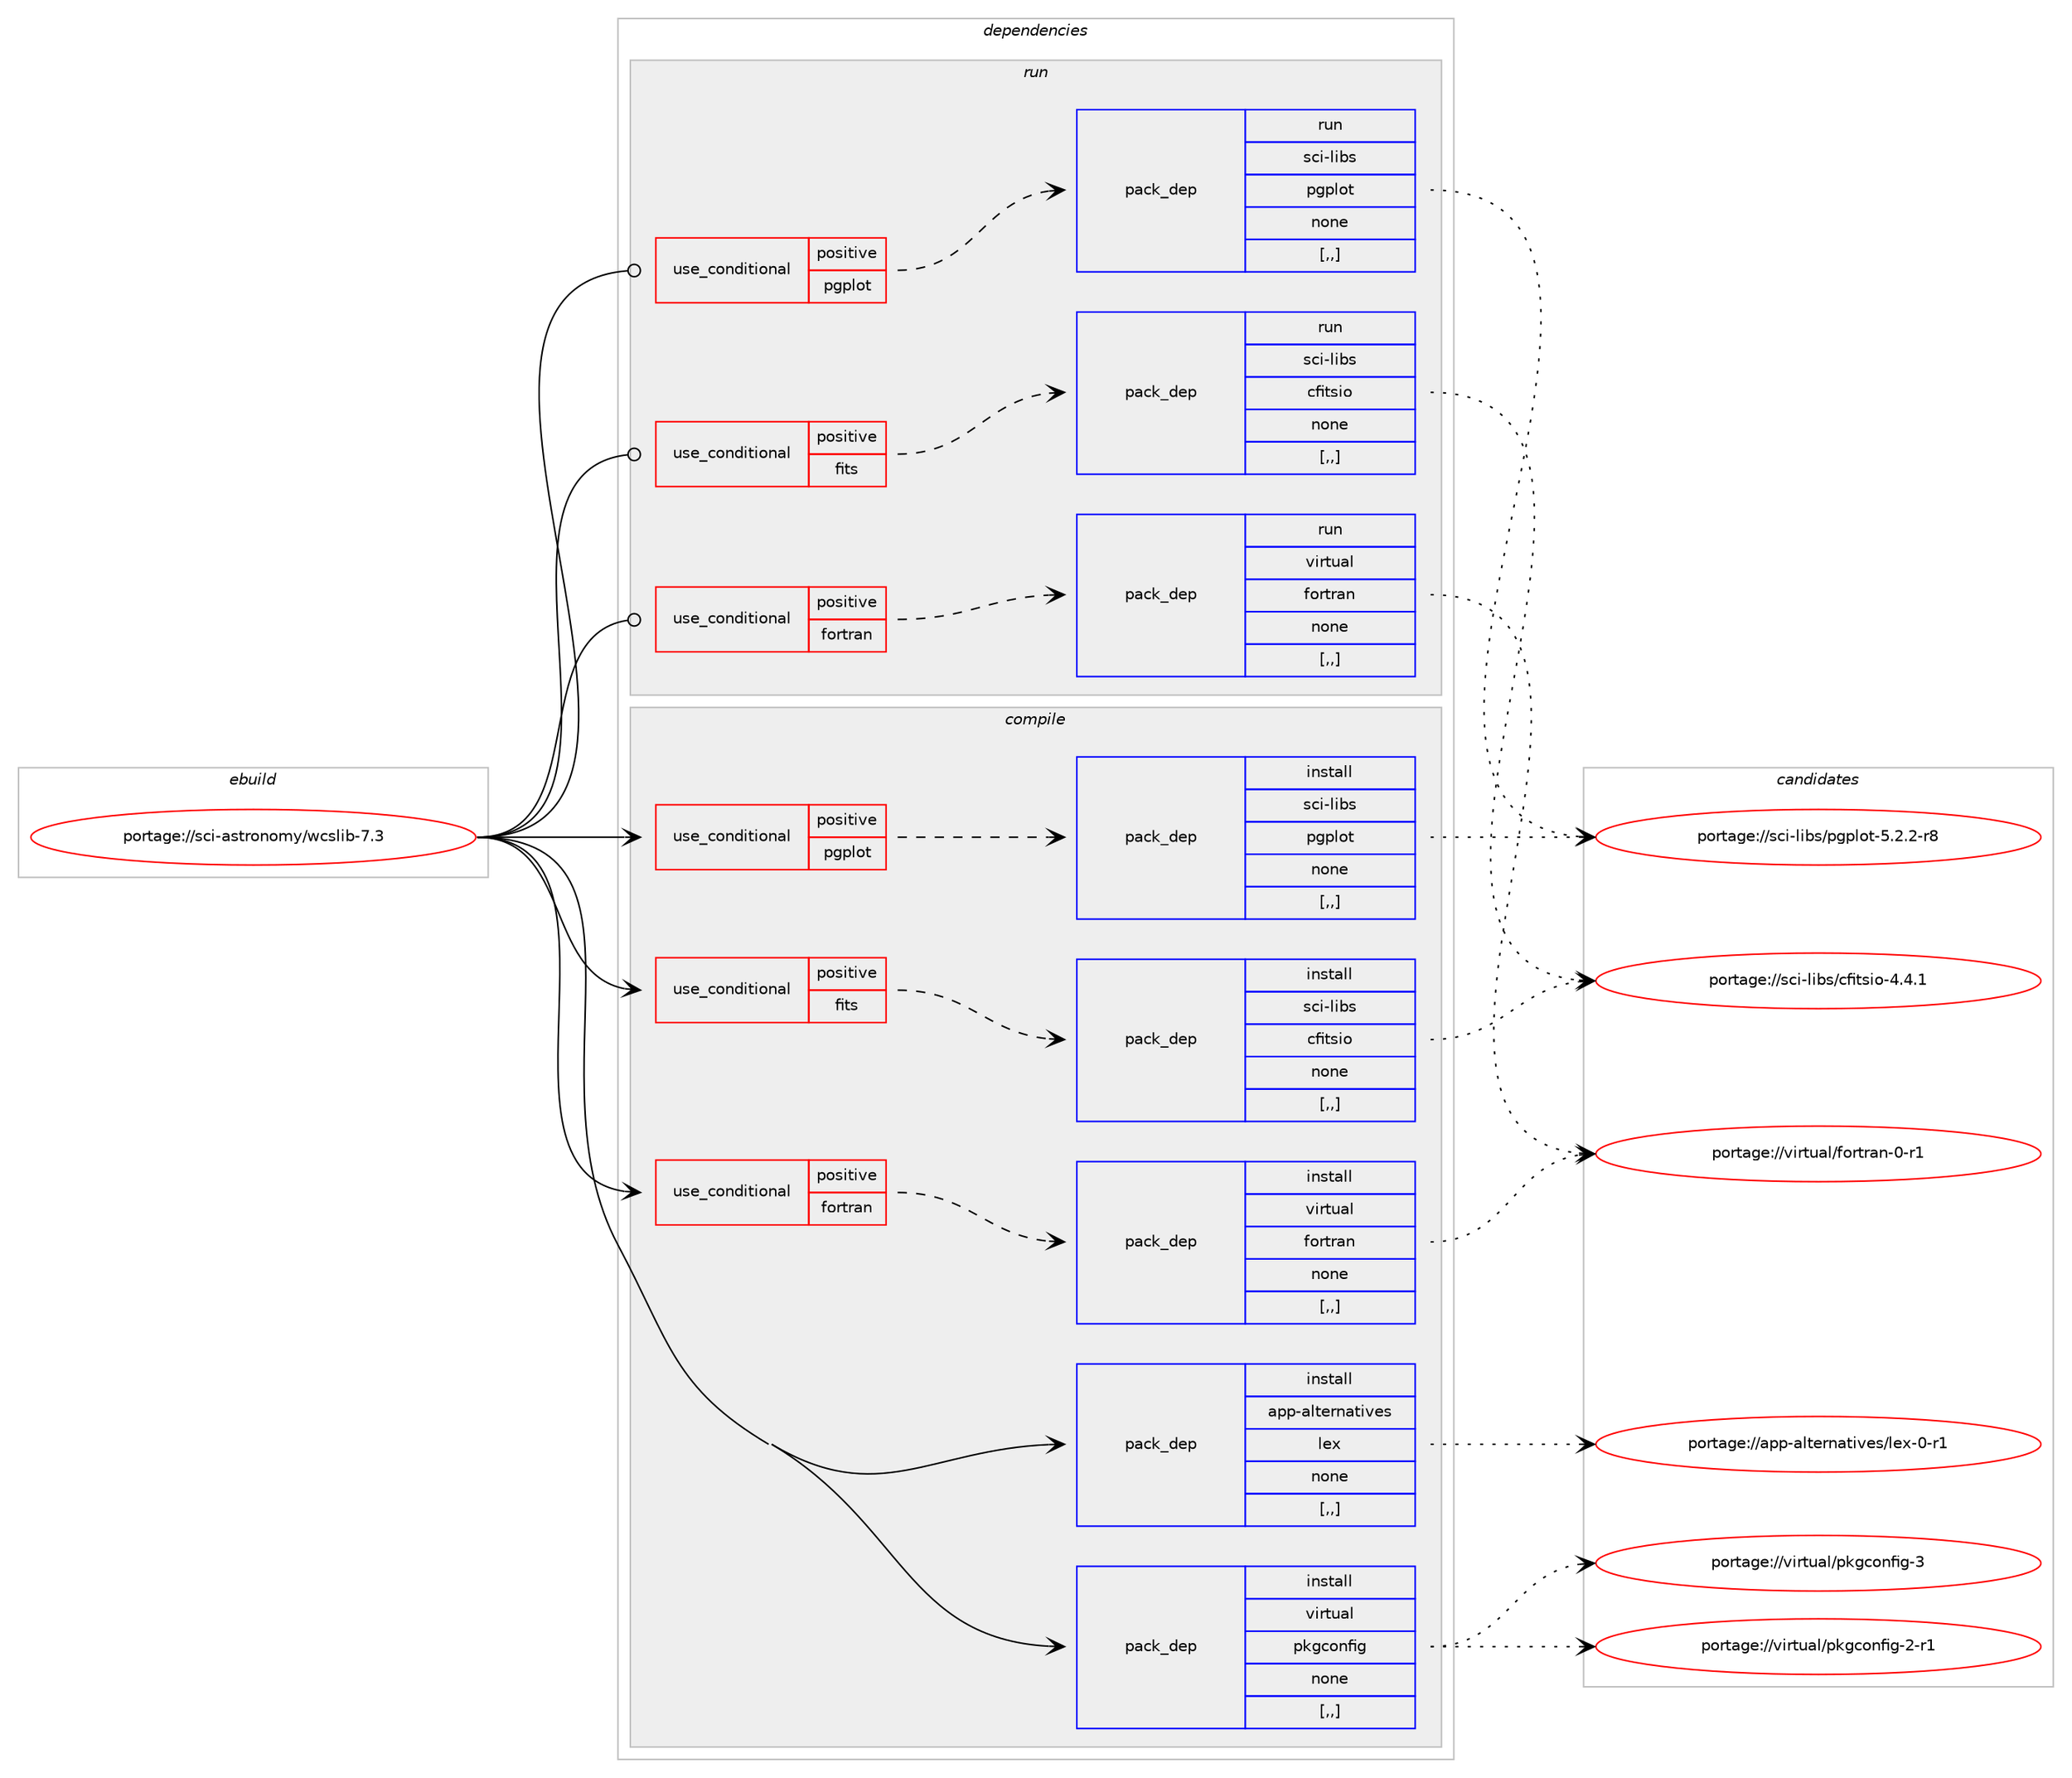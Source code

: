 digraph prolog {

# *************
# Graph options
# *************

newrank=true;
concentrate=true;
compound=true;
graph [rankdir=LR,fontname=Helvetica,fontsize=10,ranksep=1.5];#, ranksep=2.5, nodesep=0.2];
edge  [arrowhead=vee];
node  [fontname=Helvetica,fontsize=10];

# **********
# The ebuild
# **********

subgraph cluster_leftcol {
color=gray;
label=<<i>ebuild</i>>;
id [label="portage://sci-astronomy/wcslib-7.3", color=red, width=4, href="../sci-astronomy/wcslib-7.3.svg"];
}

# ****************
# The dependencies
# ****************

subgraph cluster_midcol {
color=gray;
label=<<i>dependencies</i>>;
subgraph cluster_compile {
fillcolor="#eeeeee";
style=filled;
label=<<i>compile</i>>;
subgraph cond103712 {
dependency391553 [label=<<TABLE BORDER="0" CELLBORDER="1" CELLSPACING="0" CELLPADDING="4"><TR><TD ROWSPAN="3" CELLPADDING="10">use_conditional</TD></TR><TR><TD>positive</TD></TR><TR><TD>fits</TD></TR></TABLE>>, shape=none, color=red];
subgraph pack285046 {
dependency391554 [label=<<TABLE BORDER="0" CELLBORDER="1" CELLSPACING="0" CELLPADDING="4" WIDTH="220"><TR><TD ROWSPAN="6" CELLPADDING="30">pack_dep</TD></TR><TR><TD WIDTH="110">install</TD></TR><TR><TD>sci-libs</TD></TR><TR><TD>cfitsio</TD></TR><TR><TD>none</TD></TR><TR><TD>[,,]</TD></TR></TABLE>>, shape=none, color=blue];
}
dependency391553:e -> dependency391554:w [weight=20,style="dashed",arrowhead="vee"];
}
id:e -> dependency391553:w [weight=20,style="solid",arrowhead="vee"];
subgraph cond103713 {
dependency391555 [label=<<TABLE BORDER="0" CELLBORDER="1" CELLSPACING="0" CELLPADDING="4"><TR><TD ROWSPAN="3" CELLPADDING="10">use_conditional</TD></TR><TR><TD>positive</TD></TR><TR><TD>fortran</TD></TR></TABLE>>, shape=none, color=red];
subgraph pack285047 {
dependency391556 [label=<<TABLE BORDER="0" CELLBORDER="1" CELLSPACING="0" CELLPADDING="4" WIDTH="220"><TR><TD ROWSPAN="6" CELLPADDING="30">pack_dep</TD></TR><TR><TD WIDTH="110">install</TD></TR><TR><TD>virtual</TD></TR><TR><TD>fortran</TD></TR><TR><TD>none</TD></TR><TR><TD>[,,]</TD></TR></TABLE>>, shape=none, color=blue];
}
dependency391555:e -> dependency391556:w [weight=20,style="dashed",arrowhead="vee"];
}
id:e -> dependency391555:w [weight=20,style="solid",arrowhead="vee"];
subgraph cond103714 {
dependency391557 [label=<<TABLE BORDER="0" CELLBORDER="1" CELLSPACING="0" CELLPADDING="4"><TR><TD ROWSPAN="3" CELLPADDING="10">use_conditional</TD></TR><TR><TD>positive</TD></TR><TR><TD>pgplot</TD></TR></TABLE>>, shape=none, color=red];
subgraph pack285048 {
dependency391558 [label=<<TABLE BORDER="0" CELLBORDER="1" CELLSPACING="0" CELLPADDING="4" WIDTH="220"><TR><TD ROWSPAN="6" CELLPADDING="30">pack_dep</TD></TR><TR><TD WIDTH="110">install</TD></TR><TR><TD>sci-libs</TD></TR><TR><TD>pgplot</TD></TR><TR><TD>none</TD></TR><TR><TD>[,,]</TD></TR></TABLE>>, shape=none, color=blue];
}
dependency391557:e -> dependency391558:w [weight=20,style="dashed",arrowhead="vee"];
}
id:e -> dependency391557:w [weight=20,style="solid",arrowhead="vee"];
subgraph pack285049 {
dependency391559 [label=<<TABLE BORDER="0" CELLBORDER="1" CELLSPACING="0" CELLPADDING="4" WIDTH="220"><TR><TD ROWSPAN="6" CELLPADDING="30">pack_dep</TD></TR><TR><TD WIDTH="110">install</TD></TR><TR><TD>app-alternatives</TD></TR><TR><TD>lex</TD></TR><TR><TD>none</TD></TR><TR><TD>[,,]</TD></TR></TABLE>>, shape=none, color=blue];
}
id:e -> dependency391559:w [weight=20,style="solid",arrowhead="vee"];
subgraph pack285050 {
dependency391560 [label=<<TABLE BORDER="0" CELLBORDER="1" CELLSPACING="0" CELLPADDING="4" WIDTH="220"><TR><TD ROWSPAN="6" CELLPADDING="30">pack_dep</TD></TR><TR><TD WIDTH="110">install</TD></TR><TR><TD>virtual</TD></TR><TR><TD>pkgconfig</TD></TR><TR><TD>none</TD></TR><TR><TD>[,,]</TD></TR></TABLE>>, shape=none, color=blue];
}
id:e -> dependency391560:w [weight=20,style="solid",arrowhead="vee"];
}
subgraph cluster_compileandrun {
fillcolor="#eeeeee";
style=filled;
label=<<i>compile and run</i>>;
}
subgraph cluster_run {
fillcolor="#eeeeee";
style=filled;
label=<<i>run</i>>;
subgraph cond103715 {
dependency391561 [label=<<TABLE BORDER="0" CELLBORDER="1" CELLSPACING="0" CELLPADDING="4"><TR><TD ROWSPAN="3" CELLPADDING="10">use_conditional</TD></TR><TR><TD>positive</TD></TR><TR><TD>fits</TD></TR></TABLE>>, shape=none, color=red];
subgraph pack285051 {
dependency391562 [label=<<TABLE BORDER="0" CELLBORDER="1" CELLSPACING="0" CELLPADDING="4" WIDTH="220"><TR><TD ROWSPAN="6" CELLPADDING="30">pack_dep</TD></TR><TR><TD WIDTH="110">run</TD></TR><TR><TD>sci-libs</TD></TR><TR><TD>cfitsio</TD></TR><TR><TD>none</TD></TR><TR><TD>[,,]</TD></TR></TABLE>>, shape=none, color=blue];
}
dependency391561:e -> dependency391562:w [weight=20,style="dashed",arrowhead="vee"];
}
id:e -> dependency391561:w [weight=20,style="solid",arrowhead="odot"];
subgraph cond103716 {
dependency391563 [label=<<TABLE BORDER="0" CELLBORDER="1" CELLSPACING="0" CELLPADDING="4"><TR><TD ROWSPAN="3" CELLPADDING="10">use_conditional</TD></TR><TR><TD>positive</TD></TR><TR><TD>fortran</TD></TR></TABLE>>, shape=none, color=red];
subgraph pack285052 {
dependency391564 [label=<<TABLE BORDER="0" CELLBORDER="1" CELLSPACING="0" CELLPADDING="4" WIDTH="220"><TR><TD ROWSPAN="6" CELLPADDING="30">pack_dep</TD></TR><TR><TD WIDTH="110">run</TD></TR><TR><TD>virtual</TD></TR><TR><TD>fortran</TD></TR><TR><TD>none</TD></TR><TR><TD>[,,]</TD></TR></TABLE>>, shape=none, color=blue];
}
dependency391563:e -> dependency391564:w [weight=20,style="dashed",arrowhead="vee"];
}
id:e -> dependency391563:w [weight=20,style="solid",arrowhead="odot"];
subgraph cond103717 {
dependency391565 [label=<<TABLE BORDER="0" CELLBORDER="1" CELLSPACING="0" CELLPADDING="4"><TR><TD ROWSPAN="3" CELLPADDING="10">use_conditional</TD></TR><TR><TD>positive</TD></TR><TR><TD>pgplot</TD></TR></TABLE>>, shape=none, color=red];
subgraph pack285053 {
dependency391566 [label=<<TABLE BORDER="0" CELLBORDER="1" CELLSPACING="0" CELLPADDING="4" WIDTH="220"><TR><TD ROWSPAN="6" CELLPADDING="30">pack_dep</TD></TR><TR><TD WIDTH="110">run</TD></TR><TR><TD>sci-libs</TD></TR><TR><TD>pgplot</TD></TR><TR><TD>none</TD></TR><TR><TD>[,,]</TD></TR></TABLE>>, shape=none, color=blue];
}
dependency391565:e -> dependency391566:w [weight=20,style="dashed",arrowhead="vee"];
}
id:e -> dependency391565:w [weight=20,style="solid",arrowhead="odot"];
}
}

# **************
# The candidates
# **************

subgraph cluster_choices {
rank=same;
color=gray;
label=<<i>candidates</i>>;

subgraph choice285046 {
color=black;
nodesep=1;
choice1159910545108105981154799102105116115105111455246524649 [label="portage://sci-libs/cfitsio-4.4.1", color=red, width=4,href="../sci-libs/cfitsio-4.4.1.svg"];
dependency391554:e -> choice1159910545108105981154799102105116115105111455246524649:w [style=dotted,weight="100"];
}
subgraph choice285047 {
color=black;
nodesep=1;
choice11810511411611797108471021111141161149711045484511449 [label="portage://virtual/fortran-0-r1", color=red, width=4,href="../virtual/fortran-0-r1.svg"];
dependency391556:e -> choice11810511411611797108471021111141161149711045484511449:w [style=dotted,weight="100"];
}
subgraph choice285048 {
color=black;
nodesep=1;
choice115991054510810598115471121031121081111164553465046504511456 [label="portage://sci-libs/pgplot-5.2.2-r8", color=red, width=4,href="../sci-libs/pgplot-5.2.2-r8.svg"];
dependency391558:e -> choice115991054510810598115471121031121081111164553465046504511456:w [style=dotted,weight="100"];
}
subgraph choice285049 {
color=black;
nodesep=1;
choice971121124597108116101114110971161051181011154710810112045484511449 [label="portage://app-alternatives/lex-0-r1", color=red, width=4,href="../app-alternatives/lex-0-r1.svg"];
dependency391559:e -> choice971121124597108116101114110971161051181011154710810112045484511449:w [style=dotted,weight="100"];
}
subgraph choice285050 {
color=black;
nodesep=1;
choice1181051141161179710847112107103991111101021051034551 [label="portage://virtual/pkgconfig-3", color=red, width=4,href="../virtual/pkgconfig-3.svg"];
choice11810511411611797108471121071039911111010210510345504511449 [label="portage://virtual/pkgconfig-2-r1", color=red, width=4,href="../virtual/pkgconfig-2-r1.svg"];
dependency391560:e -> choice1181051141161179710847112107103991111101021051034551:w [style=dotted,weight="100"];
dependency391560:e -> choice11810511411611797108471121071039911111010210510345504511449:w [style=dotted,weight="100"];
}
subgraph choice285051 {
color=black;
nodesep=1;
choice1159910545108105981154799102105116115105111455246524649 [label="portage://sci-libs/cfitsio-4.4.1", color=red, width=4,href="../sci-libs/cfitsio-4.4.1.svg"];
dependency391562:e -> choice1159910545108105981154799102105116115105111455246524649:w [style=dotted,weight="100"];
}
subgraph choice285052 {
color=black;
nodesep=1;
choice11810511411611797108471021111141161149711045484511449 [label="portage://virtual/fortran-0-r1", color=red, width=4,href="../virtual/fortran-0-r1.svg"];
dependency391564:e -> choice11810511411611797108471021111141161149711045484511449:w [style=dotted,weight="100"];
}
subgraph choice285053 {
color=black;
nodesep=1;
choice115991054510810598115471121031121081111164553465046504511456 [label="portage://sci-libs/pgplot-5.2.2-r8", color=red, width=4,href="../sci-libs/pgplot-5.2.2-r8.svg"];
dependency391566:e -> choice115991054510810598115471121031121081111164553465046504511456:w [style=dotted,weight="100"];
}
}

}
